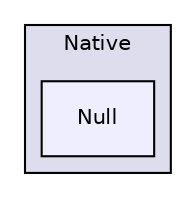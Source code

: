 digraph "Source/Engine/App/Native/Null" {
  compound=true
  node [ fontsize="10", fontname="Helvetica"];
  edge [ labelfontsize="10", labelfontname="Helvetica"];
  subgraph clusterdir_20babf2ee570c00d5111af9bd35a772d {
    graph [ bgcolor="#ddddee", pencolor="black", label="Native" fontname="Helvetica", fontsize="10", URL="dir_20babf2ee570c00d5111af9bd35a772d.html"]
  dir_d9158bc197be00553d35f3f003f84535 [shape=box, label="Null", style="filled", fillcolor="#eeeeff", pencolor="black", URL="dir_d9158bc197be00553d35f3f003f84535.html"];
  }
}
